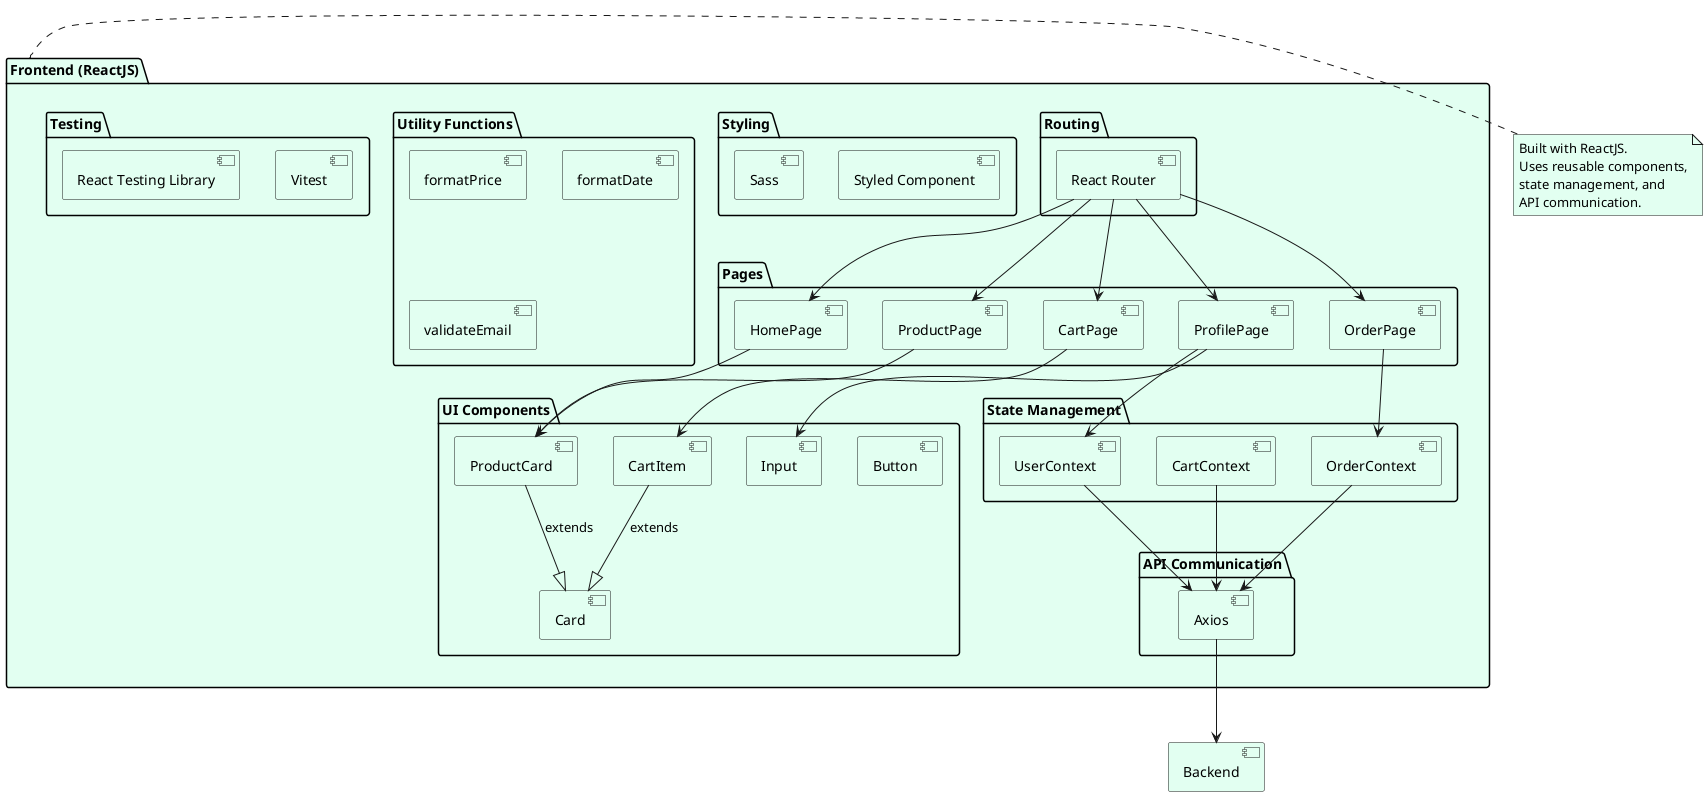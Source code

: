 @startuml
<style>
componentDiagram {
  BackGroundColor #e2fff1
}
document {
  BackGroundColor white
}
</style>

package "Frontend (ReactJS)" {
    package "UI Components" {
        [Button]
        [Input]
        [Card]
        [ProductCard]
        [CartItem]
    }

    package "Pages" {
        [HomePage]
        [ProductPage]
        [CartPage]
        [ProfilePage]
        [OrderPage]
    }

    package "State Management" {
        [UserContext]
        [CartContext]
        [OrderContext]
    }

    package "Routing" {
        [React Router]
    }

    package "API Communication" {
        [Axios]
    }

    package "Styling" {
        [Styled Component]
        [Sass]
    }

    package "Utility Functions" {
        [formatPrice]
        [formatDate]
        [validateEmail]
    }

    package "Testing" {
        [Vitest]
        [React Testing Library]
    }
}

' Relationships
[HomePage] --> [ProductCard]
[ProductPage] --> [ProductCard]
[CartPage] --> [CartItem]
[CartItem] --|> [Card]: extends
[ProductCard] --|> [Card]: extends
[ProfilePage] --> [UserContext]
[ProfilePage] --> [Input]
[OrderPage] --> [OrderContext]

[UserContext] --> [Axios]
[CartContext] --> [Axios]
[OrderContext] --> [Axios]

[React Router] --> [HomePage]
[React Router] --> [ProductPage]
[React Router] --> [CartPage]
[React Router] --> [ProfilePage]
[React Router] --> [OrderPage]

[Axios] --> [Backend]

note right of [Frontend (ReactJS)]
  Built with ReactJS.
  Uses reusable components,
  state management, and
  API communication.
end note

@enduml